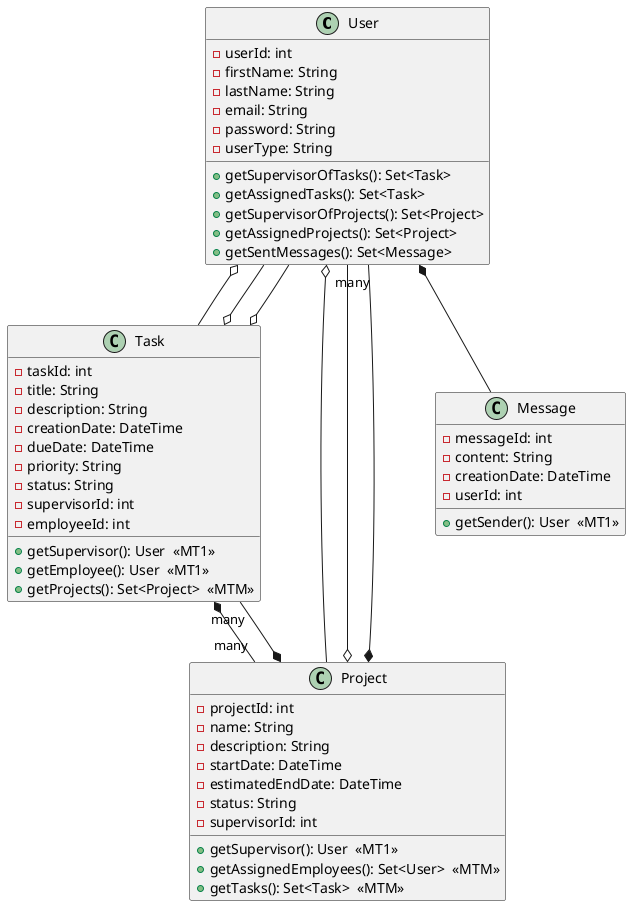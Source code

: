@startuml

class User {
    - userId: int
    - firstName: String
    - lastName: String
    - email: String
    - password: String
    - userType: String
    
    + getSupervisorOfTasks(): Set<Task>
    + getAssignedTasks(): Set<Task>
    + getSupervisorOfProjects(): Set<Project>
    + getAssignedProjects(): Set<Project>
    + getSentMessages(): Set<Message>
}

class Task {
    - taskId: int
    - title: String
    - description: String
    - creationDate: DateTime
    - dueDate: DateTime
    - priority: String
    - status: String
    - supervisorId: int
    - employeeId: int
    
    + getSupervisor(): User  <<MT1>>
    + getEmployee(): User  <<MT1>>
    + getProjects(): Set<Project>  <<MTM>>
}

class Project {
    - projectId: int
    - name: String
    - description: String
    - startDate: DateTime
    - estimatedEndDate: DateTime
    - status: String
    - supervisorId: int
    
    + getSupervisor(): User  <<MT1>>
    + getAssignedEmployees(): Set<User>  <<MTM>>
    + getTasks(): Set<Task>  <<MTM>>
}

class Message {
    - messageId: int
    - content: String
    - creationDate: DateTime
    - userId: int
    
    + getSender(): User  <<MT1>>
}

User o-- Task 
User o-- Project 
User *-- Message 
Task o-- User 
Task o-- User 
Project o-- User 
Project *-- "many" User 
Task *-- "many" Project 
Project *-- "many" Task

@enduml